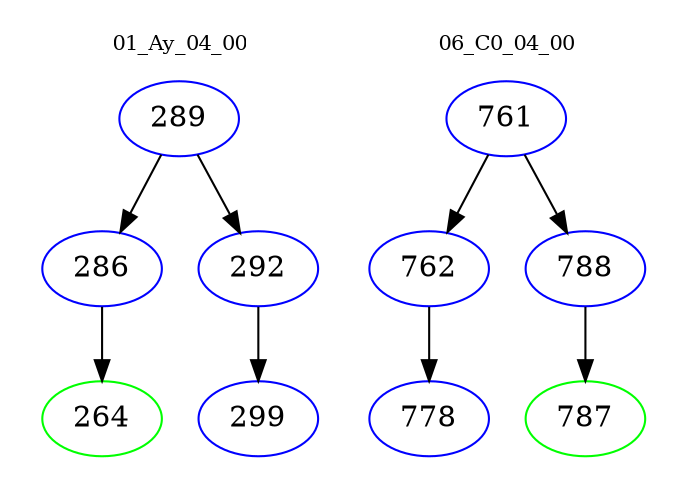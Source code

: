 digraph{
subgraph cluster_0 {
color = white
label = "01_Ay_04_00";
fontsize=10;
T0_289 [label="289", color="blue"]
T0_289 -> T0_286 [color="black"]
T0_286 [label="286", color="blue"]
T0_286 -> T0_264 [color="black"]
T0_264 [label="264", color="green"]
T0_289 -> T0_292 [color="black"]
T0_292 [label="292", color="blue"]
T0_292 -> T0_299 [color="black"]
T0_299 [label="299", color="blue"]
}
subgraph cluster_1 {
color = white
label = "06_C0_04_00";
fontsize=10;
T1_761 [label="761", color="blue"]
T1_761 -> T1_762 [color="black"]
T1_762 [label="762", color="blue"]
T1_762 -> T1_778 [color="black"]
T1_778 [label="778", color="blue"]
T1_761 -> T1_788 [color="black"]
T1_788 [label="788", color="blue"]
T1_788 -> T1_787 [color="black"]
T1_787 [label="787", color="green"]
}
}
